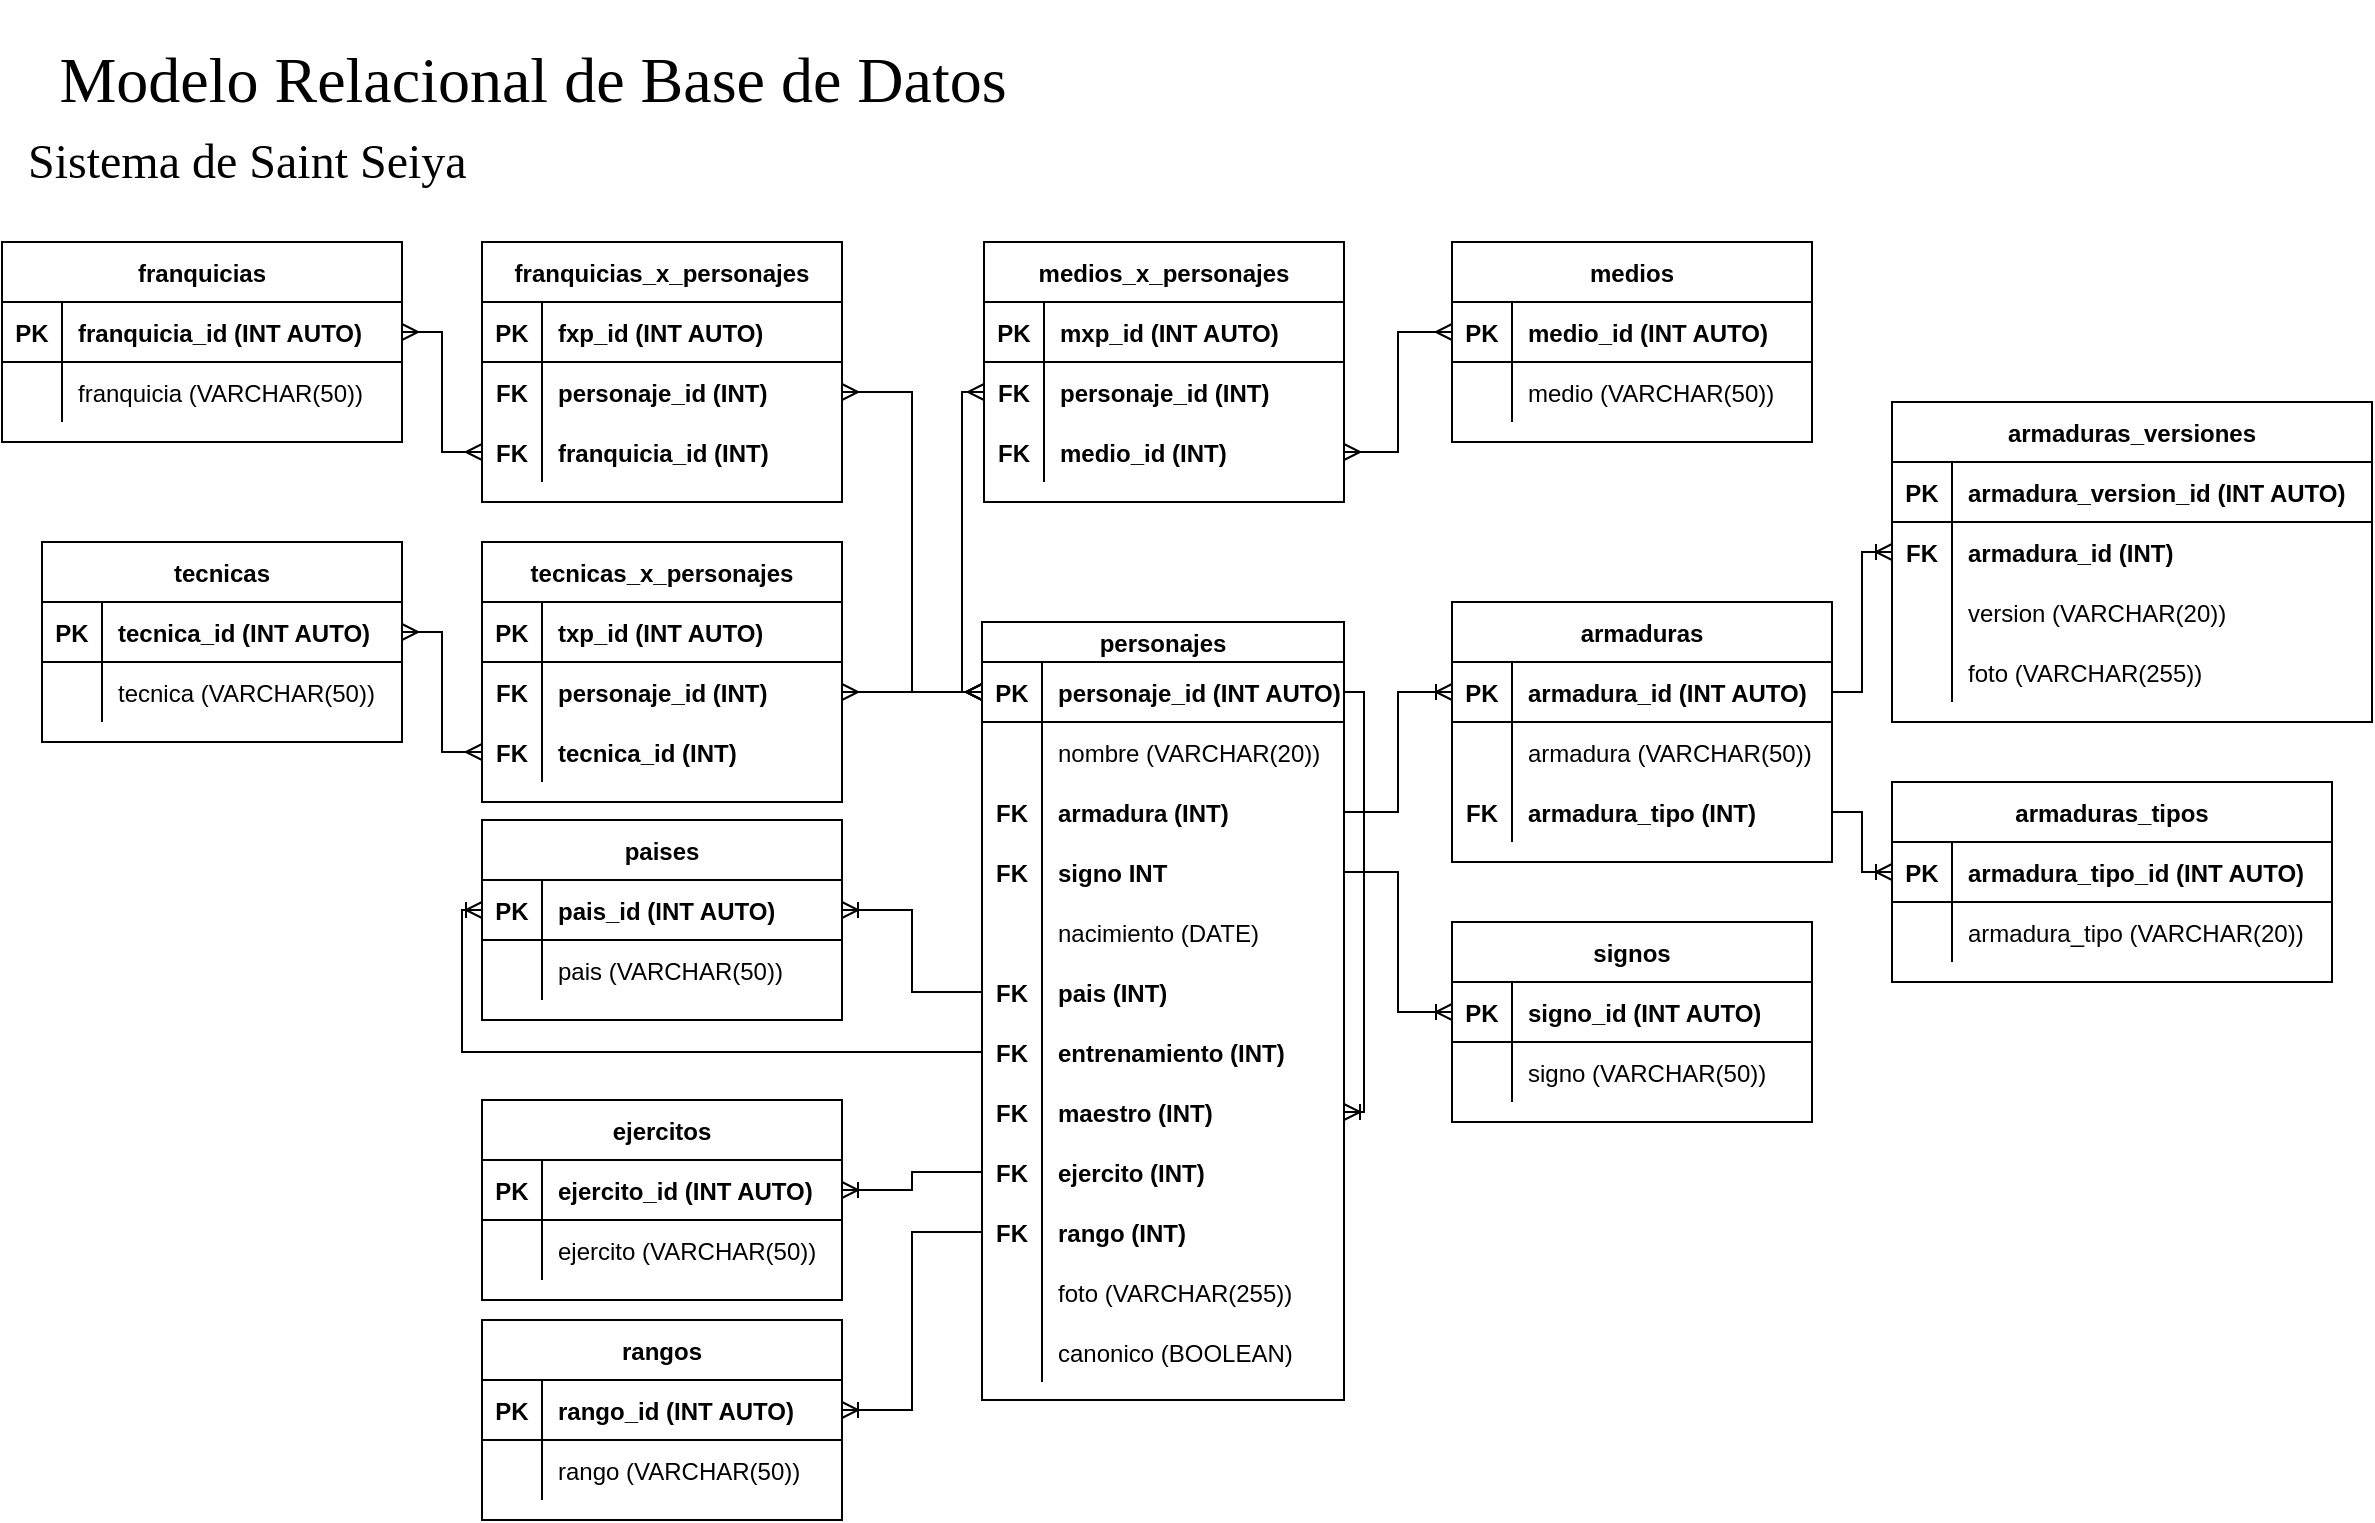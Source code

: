 <mxfile version="21.0.8" type="device"><diagram id="23U5l0FidHaVRcQ76uYF" name="Página-1"><mxGraphModel dx="1593" dy="793" grid="1" gridSize="10" guides="1" tooltips="1" connect="1" arrows="1" fold="1" page="1" pageScale="1" pageWidth="600" pageHeight="740" math="0" shadow="0"><root><mxCell id="0"/><mxCell id="1" style="" parent="0"/><mxCell id="hGqK_HeYlelOnJ885fWy-1" value="personajes" style="shape=table;startSize=20;container=1;collapsible=1;childLayout=tableLayout;fixedRows=1;rowLines=0;fontStyle=1;align=center;resizeLast=1;" parent="1" vertex="1"><mxGeometry x="529" y="311" width="181" height="389" as="geometry"><mxRectangle x="170" y="180" width="70" height="30" as="alternateBounds"/></mxGeometry></mxCell><mxCell id="hGqK_HeYlelOnJ885fWy-2" value="" style="shape=tableRow;horizontal=0;startSize=0;swimlaneHead=0;swimlaneBody=0;fillColor=none;collapsible=0;dropTarget=0;points=[[0,0.5],[1,0.5]];portConstraint=eastwest;top=0;left=0;right=0;bottom=1;" parent="hGqK_HeYlelOnJ885fWy-1" vertex="1"><mxGeometry y="20" width="181" height="30" as="geometry"/></mxCell><mxCell id="hGqK_HeYlelOnJ885fWy-3" value="PK" style="shape=partialRectangle;connectable=0;fillColor=none;top=0;left=0;bottom=0;right=0;fontStyle=1;overflow=hidden;" parent="hGqK_HeYlelOnJ885fWy-2" vertex="1"><mxGeometry width="30" height="30" as="geometry"><mxRectangle width="30" height="30" as="alternateBounds"/></mxGeometry></mxCell><mxCell id="hGqK_HeYlelOnJ885fWy-4" value="personaje_id (INT AUTO)" style="shape=partialRectangle;connectable=0;fillColor=none;top=0;left=0;bottom=0;right=0;align=left;spacingLeft=6;fontStyle=1;overflow=hidden;" parent="hGqK_HeYlelOnJ885fWy-2" vertex="1"><mxGeometry x="30" width="151" height="30" as="geometry"><mxRectangle width="151" height="30" as="alternateBounds"/></mxGeometry></mxCell><mxCell id="hGqK_HeYlelOnJ885fWy-5" value="" style="shape=tableRow;horizontal=0;startSize=0;swimlaneHead=0;swimlaneBody=0;fillColor=none;collapsible=0;dropTarget=0;points=[[0,0.5],[1,0.5]];portConstraint=eastwest;top=0;left=0;right=0;bottom=0;" parent="hGqK_HeYlelOnJ885fWy-1" vertex="1"><mxGeometry y="50" width="181" height="30" as="geometry"/></mxCell><mxCell id="hGqK_HeYlelOnJ885fWy-6" value="" style="shape=partialRectangle;connectable=0;fillColor=none;top=0;left=0;bottom=0;right=0;editable=1;overflow=hidden;" parent="hGqK_HeYlelOnJ885fWy-5" vertex="1"><mxGeometry width="30" height="30" as="geometry"><mxRectangle width="30" height="30" as="alternateBounds"/></mxGeometry></mxCell><mxCell id="hGqK_HeYlelOnJ885fWy-7" value="nombre (VARCHAR(20))" style="shape=partialRectangle;connectable=0;fillColor=none;top=0;left=0;bottom=0;right=0;align=left;spacingLeft=6;overflow=hidden;" parent="hGqK_HeYlelOnJ885fWy-5" vertex="1"><mxGeometry x="30" width="151" height="30" as="geometry"><mxRectangle width="151" height="30" as="alternateBounds"/></mxGeometry></mxCell><mxCell id="hGqK_HeYlelOnJ885fWy-8" value="" style="shape=tableRow;horizontal=0;startSize=0;swimlaneHead=0;swimlaneBody=0;fillColor=none;collapsible=0;dropTarget=0;points=[[0,0.5],[1,0.5]];portConstraint=eastwest;top=0;left=0;right=0;bottom=0;" parent="hGqK_HeYlelOnJ885fWy-1" vertex="1"><mxGeometry y="80" width="181" height="30" as="geometry"/></mxCell><mxCell id="hGqK_HeYlelOnJ885fWy-9" value="FK" style="shape=partialRectangle;connectable=0;fillColor=none;top=0;left=0;bottom=0;right=0;editable=1;overflow=hidden;fontStyle=1" parent="hGqK_HeYlelOnJ885fWy-8" vertex="1"><mxGeometry width="30" height="30" as="geometry"><mxRectangle width="30" height="30" as="alternateBounds"/></mxGeometry></mxCell><mxCell id="hGqK_HeYlelOnJ885fWy-10" value="armadura (INT)" style="shape=partialRectangle;connectable=0;fillColor=none;top=0;left=0;bottom=0;right=0;align=left;spacingLeft=6;overflow=hidden;fontStyle=1" parent="hGqK_HeYlelOnJ885fWy-8" vertex="1"><mxGeometry x="30" width="151" height="30" as="geometry"><mxRectangle width="151" height="30" as="alternateBounds"/></mxGeometry></mxCell><mxCell id="hGqK_HeYlelOnJ885fWy-11" value="" style="shape=tableRow;horizontal=0;startSize=0;swimlaneHead=0;swimlaneBody=0;fillColor=none;collapsible=0;dropTarget=0;points=[[0,0.5],[1,0.5]];portConstraint=eastwest;top=0;left=0;right=0;bottom=0;" parent="hGqK_HeYlelOnJ885fWy-1" vertex="1"><mxGeometry y="110" width="181" height="30" as="geometry"/></mxCell><mxCell id="hGqK_HeYlelOnJ885fWy-12" value="FK" style="shape=partialRectangle;connectable=0;fillColor=none;top=0;left=0;bottom=0;right=0;editable=1;overflow=hidden;fontStyle=1" parent="hGqK_HeYlelOnJ885fWy-11" vertex="1"><mxGeometry width="30" height="30" as="geometry"><mxRectangle width="30" height="30" as="alternateBounds"/></mxGeometry></mxCell><mxCell id="hGqK_HeYlelOnJ885fWy-13" value="signo INT" style="shape=partialRectangle;connectable=0;fillColor=none;top=0;left=0;bottom=0;right=0;align=left;spacingLeft=6;overflow=hidden;fontStyle=1" parent="hGqK_HeYlelOnJ885fWy-11" vertex="1"><mxGeometry x="30" width="151" height="30" as="geometry"><mxRectangle width="151" height="30" as="alternateBounds"/></mxGeometry></mxCell><mxCell id="hGqK_HeYlelOnJ885fWy-27" value="" style="shape=tableRow;horizontal=0;startSize=0;swimlaneHead=0;swimlaneBody=0;fillColor=none;collapsible=0;dropTarget=0;points=[[0,0.5],[1,0.5]];portConstraint=eastwest;top=0;left=0;right=0;bottom=0;" parent="hGqK_HeYlelOnJ885fWy-1" vertex="1"><mxGeometry y="140" width="181" height="30" as="geometry"/></mxCell><mxCell id="hGqK_HeYlelOnJ885fWy-28" value="" style="shape=partialRectangle;connectable=0;fillColor=none;top=0;left=0;bottom=0;right=0;editable=1;overflow=hidden;fontStyle=1" parent="hGqK_HeYlelOnJ885fWy-27" vertex="1"><mxGeometry width="30" height="30" as="geometry"><mxRectangle width="30" height="30" as="alternateBounds"/></mxGeometry></mxCell><mxCell id="hGqK_HeYlelOnJ885fWy-29" value="nacimiento (DATE)" style="shape=partialRectangle;connectable=0;fillColor=none;top=0;left=0;bottom=0;right=0;align=left;spacingLeft=6;overflow=hidden;" parent="hGqK_HeYlelOnJ885fWy-27" vertex="1"><mxGeometry x="30" width="151" height="30" as="geometry"><mxRectangle width="151" height="30" as="alternateBounds"/></mxGeometry></mxCell><mxCell id="UD_F_LG869ufT6OtBiJs-43" value="" style="shape=tableRow;horizontal=0;startSize=0;swimlaneHead=0;swimlaneBody=0;fillColor=none;collapsible=0;dropTarget=0;points=[[0,0.5],[1,0.5]];portConstraint=eastwest;top=0;left=0;right=0;bottom=1;strokeColor=none;" parent="hGqK_HeYlelOnJ885fWy-1" vertex="1"><mxGeometry y="170" width="181" height="30" as="geometry"/></mxCell><mxCell id="UD_F_LG869ufT6OtBiJs-44" value="FK" style="shape=partialRectangle;connectable=0;fillColor=none;top=0;left=0;bottom=0;right=0;fontStyle=1;overflow=hidden;" parent="UD_F_LG869ufT6OtBiJs-43" vertex="1"><mxGeometry width="30" height="30" as="geometry"><mxRectangle width="30" height="30" as="alternateBounds"/></mxGeometry></mxCell><mxCell id="UD_F_LG869ufT6OtBiJs-45" value="pais (INT)" style="shape=partialRectangle;connectable=0;fillColor=none;top=0;left=0;bottom=0;right=0;align=left;spacingLeft=6;fontStyle=1;overflow=hidden;" parent="UD_F_LG869ufT6OtBiJs-43" vertex="1"><mxGeometry x="30" width="151" height="30" as="geometry"><mxRectangle width="151" height="30" as="alternateBounds"/></mxGeometry></mxCell><mxCell id="ohrFSMOlg51SZH3_lPrZ-1" value="" style="shape=tableRow;horizontal=0;startSize=0;swimlaneHead=0;swimlaneBody=0;fillColor=none;collapsible=0;dropTarget=0;points=[[0,0.5],[1,0.5]];portConstraint=eastwest;top=0;left=0;right=0;bottom=1;strokeColor=none;" parent="hGqK_HeYlelOnJ885fWy-1" vertex="1"><mxGeometry y="200" width="181" height="30" as="geometry"/></mxCell><mxCell id="ohrFSMOlg51SZH3_lPrZ-2" value="FK" style="shape=partialRectangle;connectable=0;fillColor=none;top=0;left=0;bottom=0;right=0;fontStyle=1;overflow=hidden;" parent="ohrFSMOlg51SZH3_lPrZ-1" vertex="1"><mxGeometry width="30" height="30" as="geometry"><mxRectangle width="30" height="30" as="alternateBounds"/></mxGeometry></mxCell><mxCell id="ohrFSMOlg51SZH3_lPrZ-3" value="entrenamiento (INT)" style="shape=partialRectangle;connectable=0;fillColor=none;top=0;left=0;bottom=0;right=0;align=left;spacingLeft=6;fontStyle=1;overflow=hidden;" parent="ohrFSMOlg51SZH3_lPrZ-1" vertex="1"><mxGeometry x="30" width="151" height="30" as="geometry"><mxRectangle width="151" height="30" as="alternateBounds"/></mxGeometry></mxCell><mxCell id="ohrFSMOlg51SZH3_lPrZ-41" value="" style="shape=tableRow;horizontal=0;startSize=0;swimlaneHead=0;swimlaneBody=0;fillColor=none;collapsible=0;dropTarget=0;points=[[0,0.5],[1,0.5]];portConstraint=eastwest;top=0;left=0;right=0;bottom=1;strokeColor=none;" parent="hGqK_HeYlelOnJ885fWy-1" vertex="1"><mxGeometry y="230" width="181" height="30" as="geometry"/></mxCell><mxCell id="ohrFSMOlg51SZH3_lPrZ-42" value="FK" style="shape=partialRectangle;connectable=0;fillColor=none;top=0;left=0;bottom=0;right=0;fontStyle=1;overflow=hidden;" parent="ohrFSMOlg51SZH3_lPrZ-41" vertex="1"><mxGeometry width="30" height="30" as="geometry"><mxRectangle width="30" height="30" as="alternateBounds"/></mxGeometry></mxCell><mxCell id="ohrFSMOlg51SZH3_lPrZ-43" value="maestro (INT)" style="shape=partialRectangle;connectable=0;fillColor=none;top=0;left=0;bottom=0;right=0;align=left;spacingLeft=6;fontStyle=1;overflow=hidden;" parent="ohrFSMOlg51SZH3_lPrZ-41" vertex="1"><mxGeometry x="30" width="151" height="30" as="geometry"><mxRectangle width="151" height="30" as="alternateBounds"/></mxGeometry></mxCell><mxCell id="ohrFSMOlg51SZH3_lPrZ-44" value="" style="shape=tableRow;horizontal=0;startSize=0;swimlaneHead=0;swimlaneBody=0;fillColor=none;collapsible=0;dropTarget=0;points=[[0,0.5],[1,0.5]];portConstraint=eastwest;top=0;left=0;right=0;bottom=1;strokeColor=none;" parent="hGqK_HeYlelOnJ885fWy-1" vertex="1"><mxGeometry y="260" width="181" height="30" as="geometry"/></mxCell><mxCell id="ohrFSMOlg51SZH3_lPrZ-45" value="FK" style="shape=partialRectangle;connectable=0;fillColor=none;top=0;left=0;bottom=0;right=0;fontStyle=1;overflow=hidden;" parent="ohrFSMOlg51SZH3_lPrZ-44" vertex="1"><mxGeometry width="30" height="30" as="geometry"><mxRectangle width="30" height="30" as="alternateBounds"/></mxGeometry></mxCell><mxCell id="ohrFSMOlg51SZH3_lPrZ-46" value="ejercito (INT)" style="shape=partialRectangle;connectable=0;fillColor=none;top=0;left=0;bottom=0;right=0;align=left;spacingLeft=6;fontStyle=1;overflow=hidden;" parent="ohrFSMOlg51SZH3_lPrZ-44" vertex="1"><mxGeometry x="30" width="151" height="30" as="geometry"><mxRectangle width="151" height="30" as="alternateBounds"/></mxGeometry></mxCell><mxCell id="ohrFSMOlg51SZH3_lPrZ-47" value="" style="shape=tableRow;horizontal=0;startSize=0;swimlaneHead=0;swimlaneBody=0;fillColor=none;collapsible=0;dropTarget=0;points=[[0,0.5],[1,0.5]];portConstraint=eastwest;top=0;left=0;right=0;bottom=1;strokeColor=none;" parent="hGqK_HeYlelOnJ885fWy-1" vertex="1"><mxGeometry y="290" width="181" height="30" as="geometry"/></mxCell><mxCell id="ohrFSMOlg51SZH3_lPrZ-48" value="FK" style="shape=partialRectangle;connectable=0;fillColor=none;top=0;left=0;bottom=0;right=0;fontStyle=1;overflow=hidden;" parent="ohrFSMOlg51SZH3_lPrZ-47" vertex="1"><mxGeometry width="30" height="30" as="geometry"><mxRectangle width="30" height="30" as="alternateBounds"/></mxGeometry></mxCell><mxCell id="ohrFSMOlg51SZH3_lPrZ-49" value="rango (INT)" style="shape=partialRectangle;connectable=0;fillColor=none;top=0;left=0;bottom=0;right=0;align=left;spacingLeft=6;fontStyle=1;overflow=hidden;" parent="ohrFSMOlg51SZH3_lPrZ-47" vertex="1"><mxGeometry x="30" width="151" height="30" as="geometry"><mxRectangle width="151" height="30" as="alternateBounds"/></mxGeometry></mxCell><mxCell id="UD_F_LG869ufT6OtBiJs-1" value="" style="shape=tableRow;horizontal=0;startSize=0;swimlaneHead=0;swimlaneBody=0;fillColor=none;collapsible=0;dropTarget=0;points=[[0,0.5],[1,0.5]];portConstraint=eastwest;top=0;left=0;right=0;bottom=0;" parent="hGqK_HeYlelOnJ885fWy-1" vertex="1"><mxGeometry y="320" width="181" height="30" as="geometry"/></mxCell><mxCell id="UD_F_LG869ufT6OtBiJs-2" value="" style="shape=partialRectangle;connectable=0;fillColor=none;top=0;left=0;bottom=0;right=0;editable=1;overflow=hidden;" parent="UD_F_LG869ufT6OtBiJs-1" vertex="1"><mxGeometry width="30" height="30" as="geometry"><mxRectangle width="30" height="30" as="alternateBounds"/></mxGeometry></mxCell><mxCell id="UD_F_LG869ufT6OtBiJs-3" value="foto (VARCHAR(255))" style="shape=partialRectangle;connectable=0;fillColor=none;top=0;left=0;bottom=0;right=0;align=left;spacingLeft=6;overflow=hidden;" parent="UD_F_LG869ufT6OtBiJs-1" vertex="1"><mxGeometry x="30" width="151" height="30" as="geometry"><mxRectangle width="151" height="30" as="alternateBounds"/></mxGeometry></mxCell><mxCell id="hGqK_HeYlelOnJ885fWy-30" value="" style="shape=tableRow;horizontal=0;startSize=0;swimlaneHead=0;swimlaneBody=0;fillColor=none;collapsible=0;dropTarget=0;points=[[0,0.5],[1,0.5]];portConstraint=eastwest;top=0;left=0;right=0;bottom=0;" parent="hGqK_HeYlelOnJ885fWy-1" vertex="1"><mxGeometry y="350" width="181" height="30" as="geometry"/></mxCell><mxCell id="hGqK_HeYlelOnJ885fWy-31" value="" style="shape=partialRectangle;connectable=0;fillColor=none;top=0;left=0;bottom=0;right=0;editable=1;overflow=hidden;" parent="hGqK_HeYlelOnJ885fWy-30" vertex="1"><mxGeometry width="30" height="30" as="geometry"><mxRectangle width="30" height="30" as="alternateBounds"/></mxGeometry></mxCell><mxCell id="hGqK_HeYlelOnJ885fWy-32" value="canonico (BOOLEAN)" style="shape=partialRectangle;connectable=0;fillColor=none;top=0;left=0;bottom=0;right=0;align=left;spacingLeft=6;overflow=hidden;" parent="hGqK_HeYlelOnJ885fWy-30" vertex="1"><mxGeometry x="30" width="151" height="30" as="geometry"><mxRectangle width="151" height="30" as="alternateBounds"/></mxGeometry></mxCell><mxCell id="ohrFSMOlg51SZH3_lPrZ-128" value="" style="edgeStyle=orthogonalEdgeStyle;fontSize=12;html=1;endArrow=ERoneToMany;rounded=0;entryX=1;entryY=0.5;entryDx=0;entryDy=0;elbow=vertical;exitX=1;exitY=0.5;exitDx=0;exitDy=0;" parent="hGqK_HeYlelOnJ885fWy-1" source="hGqK_HeYlelOnJ885fWy-2" target="ohrFSMOlg51SZH3_lPrZ-41" edge="1"><mxGeometry width="100" height="100" relative="1" as="geometry"><mxPoint x="-10" y="429" as="sourcePoint"/><mxPoint x="90" y="329" as="targetPoint"/></mxGeometry></mxCell><mxCell id="hGqK_HeYlelOnJ885fWy-92" value="paises" style="shape=table;startSize=30;container=1;collapsible=1;childLayout=tableLayout;fixedRows=1;rowLines=0;fontStyle=1;align=center;resizeLast=1;" parent="1" vertex="1"><mxGeometry x="279" y="410" width="180" height="100" as="geometry"/></mxCell><mxCell id="hGqK_HeYlelOnJ885fWy-93" value="" style="shape=tableRow;horizontal=0;startSize=0;swimlaneHead=0;swimlaneBody=0;fillColor=none;collapsible=0;dropTarget=0;points=[[0,0.5],[1,0.5]];portConstraint=eastwest;top=0;left=0;right=0;bottom=1;" parent="hGqK_HeYlelOnJ885fWy-92" vertex="1"><mxGeometry y="30" width="180" height="30" as="geometry"/></mxCell><mxCell id="hGqK_HeYlelOnJ885fWy-94" value="PK" style="shape=partialRectangle;connectable=0;fillColor=none;top=0;left=0;bottom=0;right=0;fontStyle=1;overflow=hidden;" parent="hGqK_HeYlelOnJ885fWy-93" vertex="1"><mxGeometry width="30" height="30" as="geometry"><mxRectangle width="30" height="30" as="alternateBounds"/></mxGeometry></mxCell><mxCell id="hGqK_HeYlelOnJ885fWy-95" value="pais_id (INT AUTO)" style="shape=partialRectangle;connectable=0;fillColor=none;top=0;left=0;bottom=0;right=0;align=left;spacingLeft=6;fontStyle=1;overflow=hidden;" parent="hGqK_HeYlelOnJ885fWy-93" vertex="1"><mxGeometry x="30" width="150" height="30" as="geometry"><mxRectangle width="150" height="30" as="alternateBounds"/></mxGeometry></mxCell><mxCell id="hGqK_HeYlelOnJ885fWy-96" value="" style="shape=tableRow;horizontal=0;startSize=0;swimlaneHead=0;swimlaneBody=0;fillColor=none;collapsible=0;dropTarget=0;points=[[0,0.5],[1,0.5]];portConstraint=eastwest;top=0;left=0;right=0;bottom=0;" parent="hGqK_HeYlelOnJ885fWy-92" vertex="1"><mxGeometry y="60" width="180" height="30" as="geometry"/></mxCell><mxCell id="hGqK_HeYlelOnJ885fWy-97" value="" style="shape=partialRectangle;connectable=0;fillColor=none;top=0;left=0;bottom=0;right=0;editable=1;overflow=hidden;" parent="hGqK_HeYlelOnJ885fWy-96" vertex="1"><mxGeometry width="30" height="30" as="geometry"><mxRectangle width="30" height="30" as="alternateBounds"/></mxGeometry></mxCell><mxCell id="hGqK_HeYlelOnJ885fWy-98" value="pais (VARCHAR(50))" style="shape=partialRectangle;connectable=0;fillColor=none;top=0;left=0;bottom=0;right=0;align=left;spacingLeft=6;overflow=hidden;" parent="hGqK_HeYlelOnJ885fWy-96" vertex="1"><mxGeometry x="30" width="150" height="30" as="geometry"><mxRectangle width="150" height="30" as="alternateBounds"/></mxGeometry></mxCell><mxCell id="hGqK_HeYlelOnJ885fWy-116" value="&lt;h1 style=&quot;text-align: left;&quot;&gt;&lt;span style=&quot;font-weight: 400; text-align: center;&quot;&gt;&lt;font style=&quot;font-size: 32px;&quot; face=&quot;Tahoma&quot;&gt;Modelo Relacional de Base de Datos&lt;/font&gt;&lt;/span&gt;&lt;/h1&gt;" style="text;html=1;resizable=0;autosize=1;align=center;verticalAlign=middle;points=[];fillColor=none;strokeColor=none;rounded=0;" parent="1" vertex="1"><mxGeometry x="39" width="530" height="80" as="geometry"/></mxCell><mxCell id="hGqK_HeYlelOnJ885fWy-119" value="&lt;h1 style=&quot;&quot;&gt;&lt;span style=&quot;font-weight: 400;&quot;&gt;&lt;font style=&quot;font-size: 24px;&quot; face=&quot;Tahoma&quot;&gt;Sistema de Saint Seiya&lt;/font&gt;&lt;/span&gt;&lt;/h1&gt;" style="text;html=1;resizable=0;autosize=1;align=left;verticalAlign=middle;points=[];fillColor=none;strokeColor=none;rounded=0;" parent="1" vertex="1"><mxGeometry x="50" y="41" width="260" height="80" as="geometry"/></mxCell><mxCell id="UD_F_LG869ufT6OtBiJs-249" value="armaduras" style="shape=table;startSize=30;container=1;collapsible=1;childLayout=tableLayout;fixedRows=1;rowLines=0;fontStyle=1;align=center;resizeLast=1;" parent="1" vertex="1"><mxGeometry x="764" y="301" width="190" height="130" as="geometry"/></mxCell><mxCell id="UD_F_LG869ufT6OtBiJs-250" value="" style="shape=tableRow;horizontal=0;startSize=0;swimlaneHead=0;swimlaneBody=0;fillColor=none;collapsible=0;dropTarget=0;points=[[0,0.5],[1,0.5]];portConstraint=eastwest;top=0;left=0;right=0;bottom=1;" parent="UD_F_LG869ufT6OtBiJs-249" vertex="1"><mxGeometry y="30" width="190" height="30" as="geometry"/></mxCell><mxCell id="UD_F_LG869ufT6OtBiJs-251" value="PK" style="shape=partialRectangle;connectable=0;fillColor=none;top=0;left=0;bottom=0;right=0;fontStyle=1;overflow=hidden;" parent="UD_F_LG869ufT6OtBiJs-250" vertex="1"><mxGeometry width="30" height="30" as="geometry"><mxRectangle width="30" height="30" as="alternateBounds"/></mxGeometry></mxCell><mxCell id="UD_F_LG869ufT6OtBiJs-252" value="armadura_id (INT AUTO)" style="shape=partialRectangle;connectable=0;fillColor=none;top=0;left=0;bottom=0;right=0;align=left;spacingLeft=6;fontStyle=1;overflow=hidden;" parent="UD_F_LG869ufT6OtBiJs-250" vertex="1"><mxGeometry x="30" width="160" height="30" as="geometry"><mxRectangle width="160" height="30" as="alternateBounds"/></mxGeometry></mxCell><mxCell id="UD_F_LG869ufT6OtBiJs-253" value="" style="shape=tableRow;horizontal=0;startSize=0;swimlaneHead=0;swimlaneBody=0;fillColor=none;collapsible=0;dropTarget=0;points=[[0,0.5],[1,0.5]];portConstraint=eastwest;top=0;left=0;right=0;bottom=0;" parent="UD_F_LG869ufT6OtBiJs-249" vertex="1"><mxGeometry y="60" width="190" height="30" as="geometry"/></mxCell><mxCell id="UD_F_LG869ufT6OtBiJs-254" value="" style="shape=partialRectangle;connectable=0;fillColor=none;top=0;left=0;bottom=0;right=0;editable=1;overflow=hidden;" parent="UD_F_LG869ufT6OtBiJs-253" vertex="1"><mxGeometry width="30" height="30" as="geometry"><mxRectangle width="30" height="30" as="alternateBounds"/></mxGeometry></mxCell><mxCell id="UD_F_LG869ufT6OtBiJs-255" value="armadura (VARCHAR(50))" style="shape=partialRectangle;connectable=0;fillColor=none;top=0;left=0;bottom=0;right=0;align=left;spacingLeft=6;overflow=hidden;" parent="UD_F_LG869ufT6OtBiJs-253" vertex="1"><mxGeometry x="30" width="160" height="30" as="geometry"><mxRectangle width="160" height="30" as="alternateBounds"/></mxGeometry></mxCell><mxCell id="ohrFSMOlg51SZH3_lPrZ-75" value="" style="shape=tableRow;horizontal=0;startSize=0;swimlaneHead=0;swimlaneBody=0;fillColor=none;collapsible=0;dropTarget=0;points=[[0,0.5],[1,0.5]];portConstraint=eastwest;top=0;left=0;right=0;bottom=0;" parent="UD_F_LG869ufT6OtBiJs-249" vertex="1"><mxGeometry y="90" width="190" height="30" as="geometry"/></mxCell><mxCell id="ohrFSMOlg51SZH3_lPrZ-76" value="FK" style="shape=partialRectangle;connectable=0;fillColor=none;top=0;left=0;bottom=0;right=0;editable=1;overflow=hidden;fontStyle=1" parent="ohrFSMOlg51SZH3_lPrZ-75" vertex="1"><mxGeometry width="30" height="30" as="geometry"><mxRectangle width="30" height="30" as="alternateBounds"/></mxGeometry></mxCell><mxCell id="ohrFSMOlg51SZH3_lPrZ-77" value="armadura_tipo (INT)" style="shape=partialRectangle;connectable=0;fillColor=none;top=0;left=0;bottom=0;right=0;align=left;spacingLeft=6;overflow=hidden;fontStyle=1" parent="ohrFSMOlg51SZH3_lPrZ-75" vertex="1"><mxGeometry x="30" width="160" height="30" as="geometry"><mxRectangle width="160" height="30" as="alternateBounds"/></mxGeometry></mxCell><mxCell id="UD_F_LG869ufT6OtBiJs-256" value="tecnicas_x_personajes" style="shape=table;startSize=30;container=1;collapsible=1;childLayout=tableLayout;fixedRows=1;rowLines=0;fontStyle=1;align=center;resizeLast=1;" parent="1" vertex="1"><mxGeometry x="279" y="271" width="180" height="130" as="geometry"/></mxCell><mxCell id="UD_F_LG869ufT6OtBiJs-257" value="" style="shape=tableRow;horizontal=0;startSize=0;swimlaneHead=0;swimlaneBody=0;fillColor=none;collapsible=0;dropTarget=0;points=[[0,0.5],[1,0.5]];portConstraint=eastwest;top=0;left=0;right=0;bottom=1;" parent="UD_F_LG869ufT6OtBiJs-256" vertex="1"><mxGeometry y="30" width="180" height="30" as="geometry"/></mxCell><mxCell id="UD_F_LG869ufT6OtBiJs-258" value="PK" style="shape=partialRectangle;connectable=0;fillColor=none;top=0;left=0;bottom=0;right=0;fontStyle=1;overflow=hidden;" parent="UD_F_LG869ufT6OtBiJs-257" vertex="1"><mxGeometry width="30" height="30" as="geometry"><mxRectangle width="30" height="30" as="alternateBounds"/></mxGeometry></mxCell><mxCell id="UD_F_LG869ufT6OtBiJs-259" value="txp_id (INT AUTO)" style="shape=partialRectangle;connectable=0;fillColor=none;top=0;left=0;bottom=0;right=0;align=left;spacingLeft=6;fontStyle=1;overflow=hidden;" parent="UD_F_LG869ufT6OtBiJs-257" vertex="1"><mxGeometry x="30" width="150" height="30" as="geometry"><mxRectangle width="150" height="30" as="alternateBounds"/></mxGeometry></mxCell><mxCell id="UD_F_LG869ufT6OtBiJs-260" value="" style="shape=tableRow;horizontal=0;startSize=0;swimlaneHead=0;swimlaneBody=0;fillColor=none;collapsible=0;dropTarget=0;points=[[0,0.5],[1,0.5]];portConstraint=eastwest;top=0;left=0;right=0;bottom=0;" parent="UD_F_LG869ufT6OtBiJs-256" vertex="1"><mxGeometry y="60" width="180" height="30" as="geometry"/></mxCell><mxCell id="UD_F_LG869ufT6OtBiJs-261" value="FK" style="shape=partialRectangle;connectable=0;fillColor=none;top=0;left=0;bottom=0;right=0;editable=1;overflow=hidden;fontStyle=1" parent="UD_F_LG869ufT6OtBiJs-260" vertex="1"><mxGeometry width="30" height="30" as="geometry"><mxRectangle width="30" height="30" as="alternateBounds"/></mxGeometry></mxCell><mxCell id="UD_F_LG869ufT6OtBiJs-262" value="personaje_id (INT)" style="shape=partialRectangle;connectable=0;fillColor=none;top=0;left=0;bottom=0;right=0;align=left;spacingLeft=6;overflow=hidden;fontStyle=1" parent="UD_F_LG869ufT6OtBiJs-260" vertex="1"><mxGeometry x="30" width="150" height="30" as="geometry"><mxRectangle width="150" height="30" as="alternateBounds"/></mxGeometry></mxCell><mxCell id="UD_F_LG869ufT6OtBiJs-263" value="" style="shape=tableRow;horizontal=0;startSize=0;swimlaneHead=0;swimlaneBody=0;fillColor=none;collapsible=0;dropTarget=0;points=[[0,0.5],[1,0.5]];portConstraint=eastwest;top=0;left=0;right=0;bottom=0;" parent="UD_F_LG869ufT6OtBiJs-256" vertex="1"><mxGeometry y="90" width="180" height="30" as="geometry"/></mxCell><mxCell id="UD_F_LG869ufT6OtBiJs-264" value="FK" style="shape=partialRectangle;connectable=0;fillColor=none;top=0;left=0;bottom=0;right=0;editable=1;overflow=hidden;fontStyle=1" parent="UD_F_LG869ufT6OtBiJs-263" vertex="1"><mxGeometry width="30" height="30" as="geometry"><mxRectangle width="30" height="30" as="alternateBounds"/></mxGeometry></mxCell><mxCell id="UD_F_LG869ufT6OtBiJs-265" value="tecnica_id (INT)" style="shape=partialRectangle;connectable=0;fillColor=none;top=0;left=0;bottom=0;right=0;align=left;spacingLeft=6;overflow=hidden;fontStyle=1" parent="UD_F_LG869ufT6OtBiJs-263" vertex="1"><mxGeometry x="30" width="150" height="30" as="geometry"><mxRectangle width="150" height="30" as="alternateBounds"/></mxGeometry></mxCell><mxCell id="ohrFSMOlg51SZH3_lPrZ-81" value="armaduras_tipos" style="shape=table;startSize=30;container=1;collapsible=1;childLayout=tableLayout;fixedRows=1;rowLines=0;fontStyle=1;align=center;resizeLast=1;" parent="1" vertex="1"><mxGeometry x="984" y="391" width="220" height="100" as="geometry"/></mxCell><mxCell id="ohrFSMOlg51SZH3_lPrZ-82" value="" style="shape=tableRow;horizontal=0;startSize=0;swimlaneHead=0;swimlaneBody=0;fillColor=none;collapsible=0;dropTarget=0;points=[[0,0.5],[1,0.5]];portConstraint=eastwest;top=0;left=0;right=0;bottom=1;" parent="ohrFSMOlg51SZH3_lPrZ-81" vertex="1"><mxGeometry y="30" width="220" height="30" as="geometry"/></mxCell><mxCell id="ohrFSMOlg51SZH3_lPrZ-83" value="PK" style="shape=partialRectangle;connectable=0;fillColor=none;top=0;left=0;bottom=0;right=0;fontStyle=1;overflow=hidden;" parent="ohrFSMOlg51SZH3_lPrZ-82" vertex="1"><mxGeometry width="30" height="30" as="geometry"><mxRectangle width="30" height="30" as="alternateBounds"/></mxGeometry></mxCell><mxCell id="ohrFSMOlg51SZH3_lPrZ-84" value="armadura_tipo_id (INT AUTO)" style="shape=partialRectangle;connectable=0;fillColor=none;top=0;left=0;bottom=0;right=0;align=left;spacingLeft=6;fontStyle=1;overflow=hidden;" parent="ohrFSMOlg51SZH3_lPrZ-82" vertex="1"><mxGeometry x="30" width="190" height="30" as="geometry"><mxRectangle width="190" height="30" as="alternateBounds"/></mxGeometry></mxCell><mxCell id="ohrFSMOlg51SZH3_lPrZ-85" value="" style="shape=tableRow;horizontal=0;startSize=0;swimlaneHead=0;swimlaneBody=0;fillColor=none;collapsible=0;dropTarget=0;points=[[0,0.5],[1,0.5]];portConstraint=eastwest;top=0;left=0;right=0;bottom=0;" parent="ohrFSMOlg51SZH3_lPrZ-81" vertex="1"><mxGeometry y="60" width="220" height="30" as="geometry"/></mxCell><mxCell id="ohrFSMOlg51SZH3_lPrZ-86" value="" style="shape=partialRectangle;connectable=0;fillColor=none;top=0;left=0;bottom=0;right=0;editable=1;overflow=hidden;" parent="ohrFSMOlg51SZH3_lPrZ-85" vertex="1"><mxGeometry width="30" height="30" as="geometry"><mxRectangle width="30" height="30" as="alternateBounds"/></mxGeometry></mxCell><mxCell id="ohrFSMOlg51SZH3_lPrZ-87" value="armadura_tipo (VARCHAR(20))" style="shape=partialRectangle;connectable=0;fillColor=none;top=0;left=0;bottom=0;right=0;align=left;spacingLeft=6;overflow=hidden;" parent="ohrFSMOlg51SZH3_lPrZ-85" vertex="1"><mxGeometry x="30" width="190" height="30" as="geometry"><mxRectangle width="190" height="30" as="alternateBounds"/></mxGeometry></mxCell><mxCell id="ohrFSMOlg51SZH3_lPrZ-88" value="armaduras_versiones" style="shape=table;startSize=30;container=1;collapsible=1;childLayout=tableLayout;fixedRows=1;rowLines=0;fontStyle=1;align=center;resizeLast=1;" parent="1" vertex="1"><mxGeometry x="984" y="201" width="240" height="160" as="geometry"/></mxCell><mxCell id="ohrFSMOlg51SZH3_lPrZ-89" value="" style="shape=tableRow;horizontal=0;startSize=0;swimlaneHead=0;swimlaneBody=0;fillColor=none;collapsible=0;dropTarget=0;points=[[0,0.5],[1,0.5]];portConstraint=eastwest;top=0;left=0;right=0;bottom=1;" parent="ohrFSMOlg51SZH3_lPrZ-88" vertex="1"><mxGeometry y="30" width="240" height="30" as="geometry"/></mxCell><mxCell id="ohrFSMOlg51SZH3_lPrZ-90" value="PK" style="shape=partialRectangle;connectable=0;fillColor=none;top=0;left=0;bottom=0;right=0;fontStyle=1;overflow=hidden;" parent="ohrFSMOlg51SZH3_lPrZ-89" vertex="1"><mxGeometry width="30" height="30" as="geometry"><mxRectangle width="30" height="30" as="alternateBounds"/></mxGeometry></mxCell><mxCell id="ohrFSMOlg51SZH3_lPrZ-91" value="armadura_version_id (INT AUTO)" style="shape=partialRectangle;connectable=0;fillColor=none;top=0;left=0;bottom=0;right=0;align=left;spacingLeft=6;fontStyle=1;overflow=hidden;" parent="ohrFSMOlg51SZH3_lPrZ-89" vertex="1"><mxGeometry x="30" width="210" height="30" as="geometry"><mxRectangle width="210" height="30" as="alternateBounds"/></mxGeometry></mxCell><mxCell id="ohrFSMOlg51SZH3_lPrZ-92" value="" style="shape=tableRow;horizontal=0;startSize=0;swimlaneHead=0;swimlaneBody=0;fillColor=none;collapsible=0;dropTarget=0;points=[[0,0.5],[1,0.5]];portConstraint=eastwest;top=0;left=0;right=0;bottom=0;" parent="ohrFSMOlg51SZH3_lPrZ-88" vertex="1"><mxGeometry y="60" width="240" height="30" as="geometry"/></mxCell><mxCell id="ohrFSMOlg51SZH3_lPrZ-93" value="FK" style="shape=partialRectangle;connectable=0;fillColor=none;top=0;left=0;bottom=0;right=0;editable=1;overflow=hidden;fontStyle=1" parent="ohrFSMOlg51SZH3_lPrZ-92" vertex="1"><mxGeometry width="30" height="30" as="geometry"><mxRectangle width="30" height="30" as="alternateBounds"/></mxGeometry></mxCell><mxCell id="ohrFSMOlg51SZH3_lPrZ-94" value="armadura_id (INT)" style="shape=partialRectangle;connectable=0;fillColor=none;top=0;left=0;bottom=0;right=0;align=left;spacingLeft=6;overflow=hidden;fontStyle=1" parent="ohrFSMOlg51SZH3_lPrZ-92" vertex="1"><mxGeometry x="30" width="210" height="30" as="geometry"><mxRectangle width="210" height="30" as="alternateBounds"/></mxGeometry></mxCell><mxCell id="ohrFSMOlg51SZH3_lPrZ-95" value="" style="shape=tableRow;horizontal=0;startSize=0;swimlaneHead=0;swimlaneBody=0;fillColor=none;collapsible=0;dropTarget=0;points=[[0,0.5],[1,0.5]];portConstraint=eastwest;top=0;left=0;right=0;bottom=0;" parent="ohrFSMOlg51SZH3_lPrZ-88" vertex="1"><mxGeometry y="90" width="240" height="30" as="geometry"/></mxCell><mxCell id="ohrFSMOlg51SZH3_lPrZ-96" value="" style="shape=partialRectangle;connectable=0;fillColor=none;top=0;left=0;bottom=0;right=0;editable=1;overflow=hidden;fontStyle=1" parent="ohrFSMOlg51SZH3_lPrZ-95" vertex="1"><mxGeometry width="30" height="30" as="geometry"><mxRectangle width="30" height="30" as="alternateBounds"/></mxGeometry></mxCell><mxCell id="ohrFSMOlg51SZH3_lPrZ-97" value="version (VARCHAR(20))" style="shape=partialRectangle;connectable=0;fillColor=none;top=0;left=0;bottom=0;right=0;align=left;spacingLeft=6;overflow=hidden;fontStyle=0" parent="ohrFSMOlg51SZH3_lPrZ-95" vertex="1"><mxGeometry x="30" width="210" height="30" as="geometry"><mxRectangle width="210" height="30" as="alternateBounds"/></mxGeometry></mxCell><mxCell id="ohrFSMOlg51SZH3_lPrZ-98" value="" style="shape=tableRow;horizontal=0;startSize=0;swimlaneHead=0;swimlaneBody=0;fillColor=none;collapsible=0;dropTarget=0;points=[[0,0.5],[1,0.5]];portConstraint=eastwest;top=0;left=0;right=0;bottom=0;" parent="ohrFSMOlg51SZH3_lPrZ-88" vertex="1"><mxGeometry y="120" width="240" height="30" as="geometry"/></mxCell><mxCell id="ohrFSMOlg51SZH3_lPrZ-99" value="" style="shape=partialRectangle;connectable=0;fillColor=none;top=0;left=0;bottom=0;right=0;editable=1;overflow=hidden;fontStyle=1" parent="ohrFSMOlg51SZH3_lPrZ-98" vertex="1"><mxGeometry width="30" height="30" as="geometry"><mxRectangle width="30" height="30" as="alternateBounds"/></mxGeometry></mxCell><mxCell id="ohrFSMOlg51SZH3_lPrZ-100" value="foto (VARCHAR(255))" style="shape=partialRectangle;connectable=0;fillColor=none;top=0;left=0;bottom=0;right=0;align=left;spacingLeft=6;overflow=hidden;fontStyle=0" parent="ohrFSMOlg51SZH3_lPrZ-98" vertex="1"><mxGeometry x="30" width="210" height="30" as="geometry"><mxRectangle width="210" height="30" as="alternateBounds"/></mxGeometry></mxCell><mxCell id="ohrFSMOlg51SZH3_lPrZ-101" value="" style="edgeStyle=orthogonalEdgeStyle;fontSize=12;html=1;endArrow=ERoneToMany;rounded=0;exitX=1;exitY=0.5;exitDx=0;exitDy=0;entryX=0;entryY=0.5;entryDx=0;entryDy=0;" parent="1" source="hGqK_HeYlelOnJ885fWy-8" target="UD_F_LG869ufT6OtBiJs-250" edge="1"><mxGeometry width="100" height="100" relative="1" as="geometry"><mxPoint x="839" y="730" as="sourcePoint"/><mxPoint x="939" y="630" as="targetPoint"/></mxGeometry></mxCell><mxCell id="ohrFSMOlg51SZH3_lPrZ-102" value="" style="edgeStyle=orthogonalEdgeStyle;fontSize=12;html=1;endArrow=ERoneToMany;rounded=0;exitX=1;exitY=0.5;exitDx=0;exitDy=0;entryX=0;entryY=0.5;entryDx=0;entryDy=0;" parent="1" source="ohrFSMOlg51SZH3_lPrZ-75" target="ohrFSMOlg51SZH3_lPrZ-82" edge="1"><mxGeometry width="100" height="100" relative="1" as="geometry"><mxPoint x="849" y="740" as="sourcePoint"/><mxPoint x="949" y="640" as="targetPoint"/></mxGeometry></mxCell><mxCell id="ohrFSMOlg51SZH3_lPrZ-103" value="" style="edgeStyle=orthogonalEdgeStyle;fontSize=12;html=1;endArrow=ERoneToMany;rounded=0;exitX=1;exitY=0.5;exitDx=0;exitDy=0;entryX=0;entryY=0.5;entryDx=0;entryDy=0;" parent="1" source="UD_F_LG869ufT6OtBiJs-250" target="ohrFSMOlg51SZH3_lPrZ-92" edge="1"><mxGeometry width="100" height="100" relative="1" as="geometry"><mxPoint x="859" y="750" as="sourcePoint"/><mxPoint x="959" y="650" as="targetPoint"/></mxGeometry></mxCell><mxCell id="ohrFSMOlg51SZH3_lPrZ-104" value="" style="edgeStyle=orthogonalEdgeStyle;fontSize=12;html=1;endArrow=ERoneToMany;rounded=0;exitX=1;exitY=0.5;exitDx=0;exitDy=0;entryX=0;entryY=0.5;entryDx=0;entryDy=0;" parent="1" source="hGqK_HeYlelOnJ885fWy-11" target="ohrFSMOlg51SZH3_lPrZ-114" edge="1"><mxGeometry width="100" height="100" relative="1" as="geometry"><mxPoint x="739" y="880" as="sourcePoint"/><mxPoint x="839" y="780" as="targetPoint"/></mxGeometry></mxCell><mxCell id="ohrFSMOlg51SZH3_lPrZ-105" value="" style="fontSize=12;html=1;endArrow=ERoneToMany;rounded=0;exitX=0;exitY=0.5;exitDx=0;exitDy=0;entryX=0;entryY=0.5;entryDx=0;entryDy=0;edgeStyle=orthogonalEdgeStyle;elbow=vertical;" parent="1" source="ohrFSMOlg51SZH3_lPrZ-1" target="hGqK_HeYlelOnJ885fWy-93" edge="1"><mxGeometry width="100" height="100" relative="1" as="geometry"><mxPoint x="884" y="860" as="sourcePoint"/><mxPoint x="984" y="760" as="targetPoint"/></mxGeometry></mxCell><mxCell id="ohrFSMOlg51SZH3_lPrZ-113" value="signos" style="shape=table;startSize=30;container=1;collapsible=1;childLayout=tableLayout;fixedRows=1;rowLines=0;fontStyle=1;align=center;resizeLast=1;" parent="1" vertex="1"><mxGeometry x="764" y="461" width="180" height="100" as="geometry"/></mxCell><mxCell id="ohrFSMOlg51SZH3_lPrZ-114" value="" style="shape=tableRow;horizontal=0;startSize=0;swimlaneHead=0;swimlaneBody=0;fillColor=none;collapsible=0;dropTarget=0;points=[[0,0.5],[1,0.5]];portConstraint=eastwest;top=0;left=0;right=0;bottom=1;" parent="ohrFSMOlg51SZH3_lPrZ-113" vertex="1"><mxGeometry y="30" width="180" height="30" as="geometry"/></mxCell><mxCell id="ohrFSMOlg51SZH3_lPrZ-115" value="PK" style="shape=partialRectangle;connectable=0;fillColor=none;top=0;left=0;bottom=0;right=0;fontStyle=1;overflow=hidden;" parent="ohrFSMOlg51SZH3_lPrZ-114" vertex="1"><mxGeometry width="30" height="30" as="geometry"><mxRectangle width="30" height="30" as="alternateBounds"/></mxGeometry></mxCell><mxCell id="ohrFSMOlg51SZH3_lPrZ-116" value="signo_id (INT AUTO)" style="shape=partialRectangle;connectable=0;fillColor=none;top=0;left=0;bottom=0;right=0;align=left;spacingLeft=6;fontStyle=1;overflow=hidden;" parent="ohrFSMOlg51SZH3_lPrZ-114" vertex="1"><mxGeometry x="30" width="150" height="30" as="geometry"><mxRectangle width="150" height="30" as="alternateBounds"/></mxGeometry></mxCell><mxCell id="ohrFSMOlg51SZH3_lPrZ-117" value="" style="shape=tableRow;horizontal=0;startSize=0;swimlaneHead=0;swimlaneBody=0;fillColor=none;collapsible=0;dropTarget=0;points=[[0,0.5],[1,0.5]];portConstraint=eastwest;top=0;left=0;right=0;bottom=0;" parent="ohrFSMOlg51SZH3_lPrZ-113" vertex="1"><mxGeometry y="60" width="180" height="30" as="geometry"/></mxCell><mxCell id="ohrFSMOlg51SZH3_lPrZ-118" value="" style="shape=partialRectangle;connectable=0;fillColor=none;top=0;left=0;bottom=0;right=0;editable=1;overflow=hidden;" parent="ohrFSMOlg51SZH3_lPrZ-117" vertex="1"><mxGeometry width="30" height="30" as="geometry"><mxRectangle width="30" height="30" as="alternateBounds"/></mxGeometry></mxCell><mxCell id="ohrFSMOlg51SZH3_lPrZ-119" value="signo (VARCHAR(50))" style="shape=partialRectangle;connectable=0;fillColor=none;top=0;left=0;bottom=0;right=0;align=left;spacingLeft=6;overflow=hidden;" parent="ohrFSMOlg51SZH3_lPrZ-117" vertex="1"><mxGeometry x="30" width="150" height="30" as="geometry"><mxRectangle width="150" height="30" as="alternateBounds"/></mxGeometry></mxCell><mxCell id="ohrFSMOlg51SZH3_lPrZ-120" value="medios" style="shape=table;startSize=30;container=1;collapsible=1;childLayout=tableLayout;fixedRows=1;rowLines=0;fontStyle=1;align=center;resizeLast=1;" parent="1" vertex="1"><mxGeometry x="764" y="121" width="180" height="100" as="geometry"/></mxCell><mxCell id="ohrFSMOlg51SZH3_lPrZ-121" value="" style="shape=tableRow;horizontal=0;startSize=0;swimlaneHead=0;swimlaneBody=0;fillColor=none;collapsible=0;dropTarget=0;points=[[0,0.5],[1,0.5]];portConstraint=eastwest;top=0;left=0;right=0;bottom=1;" parent="ohrFSMOlg51SZH3_lPrZ-120" vertex="1"><mxGeometry y="30" width="180" height="30" as="geometry"/></mxCell><mxCell id="ohrFSMOlg51SZH3_lPrZ-122" value="PK" style="shape=partialRectangle;connectable=0;fillColor=none;top=0;left=0;bottom=0;right=0;fontStyle=1;overflow=hidden;" parent="ohrFSMOlg51SZH3_lPrZ-121" vertex="1"><mxGeometry width="30" height="30" as="geometry"><mxRectangle width="30" height="30" as="alternateBounds"/></mxGeometry></mxCell><mxCell id="ohrFSMOlg51SZH3_lPrZ-123" value="medio_id (INT AUTO)" style="shape=partialRectangle;connectable=0;fillColor=none;top=0;left=0;bottom=0;right=0;align=left;spacingLeft=6;fontStyle=1;overflow=hidden;" parent="ohrFSMOlg51SZH3_lPrZ-121" vertex="1"><mxGeometry x="30" width="150" height="30" as="geometry"><mxRectangle width="150" height="30" as="alternateBounds"/></mxGeometry></mxCell><mxCell id="ohrFSMOlg51SZH3_lPrZ-124" value="" style="shape=tableRow;horizontal=0;startSize=0;swimlaneHead=0;swimlaneBody=0;fillColor=none;collapsible=0;dropTarget=0;points=[[0,0.5],[1,0.5]];portConstraint=eastwest;top=0;left=0;right=0;bottom=0;" parent="ohrFSMOlg51SZH3_lPrZ-120" vertex="1"><mxGeometry y="60" width="180" height="30" as="geometry"/></mxCell><mxCell id="ohrFSMOlg51SZH3_lPrZ-125" value="" style="shape=partialRectangle;connectable=0;fillColor=none;top=0;left=0;bottom=0;right=0;editable=1;overflow=hidden;" parent="ohrFSMOlg51SZH3_lPrZ-124" vertex="1"><mxGeometry width="30" height="30" as="geometry"><mxRectangle width="30" height="30" as="alternateBounds"/></mxGeometry></mxCell><mxCell id="ohrFSMOlg51SZH3_lPrZ-126" value="medio (VARCHAR(50))" style="shape=partialRectangle;connectable=0;fillColor=none;top=0;left=0;bottom=0;right=0;align=left;spacingLeft=6;overflow=hidden;" parent="ohrFSMOlg51SZH3_lPrZ-124" vertex="1"><mxGeometry x="30" width="150" height="30" as="geometry"><mxRectangle width="150" height="30" as="alternateBounds"/></mxGeometry></mxCell><mxCell id="ohrFSMOlg51SZH3_lPrZ-127" value="" style="edgeStyle=orthogonalEdgeStyle;fontSize=12;html=1;endArrow=ERoneToMany;rounded=0;exitX=0;exitY=0.5;exitDx=0;exitDy=0;entryX=1;entryY=0.5;entryDx=0;entryDy=0;" parent="1" source="UD_F_LG869ufT6OtBiJs-43" target="hGqK_HeYlelOnJ885fWy-93" edge="1"><mxGeometry width="100" height="100" relative="1" as="geometry"><mxPoint x="299" y="600" as="sourcePoint"/><mxPoint x="399" y="500" as="targetPoint"/></mxGeometry></mxCell><mxCell id="ohrFSMOlg51SZH3_lPrZ-129" value="ejercitos" style="shape=table;startSize=30;container=1;collapsible=1;childLayout=tableLayout;fixedRows=1;rowLines=0;fontStyle=1;align=center;resizeLast=1;" parent="1" vertex="1"><mxGeometry x="279" y="550" width="180" height="100" as="geometry"/></mxCell><mxCell id="ohrFSMOlg51SZH3_lPrZ-130" value="" style="shape=tableRow;horizontal=0;startSize=0;swimlaneHead=0;swimlaneBody=0;fillColor=none;collapsible=0;dropTarget=0;points=[[0,0.5],[1,0.5]];portConstraint=eastwest;top=0;left=0;right=0;bottom=1;" parent="ohrFSMOlg51SZH3_lPrZ-129" vertex="1"><mxGeometry y="30" width="180" height="30" as="geometry"/></mxCell><mxCell id="ohrFSMOlg51SZH3_lPrZ-131" value="PK" style="shape=partialRectangle;connectable=0;fillColor=none;top=0;left=0;bottom=0;right=0;fontStyle=1;overflow=hidden;" parent="ohrFSMOlg51SZH3_lPrZ-130" vertex="1"><mxGeometry width="30" height="30" as="geometry"><mxRectangle width="30" height="30" as="alternateBounds"/></mxGeometry></mxCell><mxCell id="ohrFSMOlg51SZH3_lPrZ-132" value="ejercito_id (INT AUTO)" style="shape=partialRectangle;connectable=0;fillColor=none;top=0;left=0;bottom=0;right=0;align=left;spacingLeft=6;fontStyle=1;overflow=hidden;" parent="ohrFSMOlg51SZH3_lPrZ-130" vertex="1"><mxGeometry x="30" width="150" height="30" as="geometry"><mxRectangle width="150" height="30" as="alternateBounds"/></mxGeometry></mxCell><mxCell id="ohrFSMOlg51SZH3_lPrZ-133" value="" style="shape=tableRow;horizontal=0;startSize=0;swimlaneHead=0;swimlaneBody=0;fillColor=none;collapsible=0;dropTarget=0;points=[[0,0.5],[1,0.5]];portConstraint=eastwest;top=0;left=0;right=0;bottom=0;" parent="ohrFSMOlg51SZH3_lPrZ-129" vertex="1"><mxGeometry y="60" width="180" height="30" as="geometry"/></mxCell><mxCell id="ohrFSMOlg51SZH3_lPrZ-134" value="" style="shape=partialRectangle;connectable=0;fillColor=none;top=0;left=0;bottom=0;right=0;editable=1;overflow=hidden;" parent="ohrFSMOlg51SZH3_lPrZ-133" vertex="1"><mxGeometry width="30" height="30" as="geometry"><mxRectangle width="30" height="30" as="alternateBounds"/></mxGeometry></mxCell><mxCell id="ohrFSMOlg51SZH3_lPrZ-135" value="ejercito (VARCHAR(50))" style="shape=partialRectangle;connectable=0;fillColor=none;top=0;left=0;bottom=0;right=0;align=left;spacingLeft=6;overflow=hidden;" parent="ohrFSMOlg51SZH3_lPrZ-133" vertex="1"><mxGeometry x="30" width="150" height="30" as="geometry"><mxRectangle width="150" height="30" as="alternateBounds"/></mxGeometry></mxCell><mxCell id="ohrFSMOlg51SZH3_lPrZ-136" value="rangos" style="shape=table;startSize=30;container=1;collapsible=1;childLayout=tableLayout;fixedRows=1;rowLines=0;fontStyle=1;align=center;resizeLast=1;" parent="1" vertex="1"><mxGeometry x="279" y="660" width="180" height="100" as="geometry"/></mxCell><mxCell id="ohrFSMOlg51SZH3_lPrZ-137" value="" style="shape=tableRow;horizontal=0;startSize=0;swimlaneHead=0;swimlaneBody=0;fillColor=none;collapsible=0;dropTarget=0;points=[[0,0.5],[1,0.5]];portConstraint=eastwest;top=0;left=0;right=0;bottom=1;" parent="ohrFSMOlg51SZH3_lPrZ-136" vertex="1"><mxGeometry y="30" width="180" height="30" as="geometry"/></mxCell><mxCell id="ohrFSMOlg51SZH3_lPrZ-138" value="PK" style="shape=partialRectangle;connectable=0;fillColor=none;top=0;left=0;bottom=0;right=0;fontStyle=1;overflow=hidden;" parent="ohrFSMOlg51SZH3_lPrZ-137" vertex="1"><mxGeometry width="30" height="30" as="geometry"><mxRectangle width="30" height="30" as="alternateBounds"/></mxGeometry></mxCell><mxCell id="ohrFSMOlg51SZH3_lPrZ-139" value="rango_id (INT AUTO)" style="shape=partialRectangle;connectable=0;fillColor=none;top=0;left=0;bottom=0;right=0;align=left;spacingLeft=6;fontStyle=1;overflow=hidden;" parent="ohrFSMOlg51SZH3_lPrZ-137" vertex="1"><mxGeometry x="30" width="150" height="30" as="geometry"><mxRectangle width="150" height="30" as="alternateBounds"/></mxGeometry></mxCell><mxCell id="ohrFSMOlg51SZH3_lPrZ-140" value="" style="shape=tableRow;horizontal=0;startSize=0;swimlaneHead=0;swimlaneBody=0;fillColor=none;collapsible=0;dropTarget=0;points=[[0,0.5],[1,0.5]];portConstraint=eastwest;top=0;left=0;right=0;bottom=0;" parent="ohrFSMOlg51SZH3_lPrZ-136" vertex="1"><mxGeometry y="60" width="180" height="30" as="geometry"/></mxCell><mxCell id="ohrFSMOlg51SZH3_lPrZ-141" value="" style="shape=partialRectangle;connectable=0;fillColor=none;top=0;left=0;bottom=0;right=0;editable=1;overflow=hidden;" parent="ohrFSMOlg51SZH3_lPrZ-140" vertex="1"><mxGeometry width="30" height="30" as="geometry"><mxRectangle width="30" height="30" as="alternateBounds"/></mxGeometry></mxCell><mxCell id="ohrFSMOlg51SZH3_lPrZ-142" value="rango (VARCHAR(50))" style="shape=partialRectangle;connectable=0;fillColor=none;top=0;left=0;bottom=0;right=0;align=left;spacingLeft=6;overflow=hidden;" parent="ohrFSMOlg51SZH3_lPrZ-140" vertex="1"><mxGeometry x="30" width="150" height="30" as="geometry"><mxRectangle width="150" height="30" as="alternateBounds"/></mxGeometry></mxCell><mxCell id="ohrFSMOlg51SZH3_lPrZ-143" value="" style="edgeStyle=orthogonalEdgeStyle;fontSize=12;html=1;endArrow=ERoneToMany;rounded=0;exitX=0;exitY=0.5;exitDx=0;exitDy=0;entryX=1;entryY=0.5;entryDx=0;entryDy=0;" parent="1" source="ohrFSMOlg51SZH3_lPrZ-47" target="ohrFSMOlg51SZH3_lPrZ-137" edge="1"><mxGeometry width="100" height="100" relative="1" as="geometry"><mxPoint x="479" y="780" as="sourcePoint"/><mxPoint x="579" y="680" as="targetPoint"/></mxGeometry></mxCell><mxCell id="ohrFSMOlg51SZH3_lPrZ-144" value="" style="fontSize=12;html=1;endArrow=ERoneToMany;rounded=0;exitX=0;exitY=0.5;exitDx=0;exitDy=0;entryX=1;entryY=0.5;entryDx=0;entryDy=0;edgeStyle=orthogonalEdgeStyle;" parent="1" source="ohrFSMOlg51SZH3_lPrZ-44" target="ohrFSMOlg51SZH3_lPrZ-130" edge="1"><mxGeometry width="100" height="100" relative="1" as="geometry"><mxPoint x="489" y="790" as="sourcePoint"/><mxPoint x="589" y="690" as="targetPoint"/></mxGeometry></mxCell><mxCell id="ohrFSMOlg51SZH3_lPrZ-145" value="tecnicas" style="shape=table;startSize=30;container=1;collapsible=1;childLayout=tableLayout;fixedRows=1;rowLines=0;fontStyle=1;align=center;resizeLast=1;" parent="1" vertex="1"><mxGeometry x="59" y="271" width="180" height="100" as="geometry"/></mxCell><mxCell id="ohrFSMOlg51SZH3_lPrZ-146" value="" style="shape=tableRow;horizontal=0;startSize=0;swimlaneHead=0;swimlaneBody=0;fillColor=none;collapsible=0;dropTarget=0;points=[[0,0.5],[1,0.5]];portConstraint=eastwest;top=0;left=0;right=0;bottom=1;" parent="ohrFSMOlg51SZH3_lPrZ-145" vertex="1"><mxGeometry y="30" width="180" height="30" as="geometry"/></mxCell><mxCell id="ohrFSMOlg51SZH3_lPrZ-147" value="PK" style="shape=partialRectangle;connectable=0;fillColor=none;top=0;left=0;bottom=0;right=0;fontStyle=1;overflow=hidden;" parent="ohrFSMOlg51SZH3_lPrZ-146" vertex="1"><mxGeometry width="30" height="30" as="geometry"><mxRectangle width="30" height="30" as="alternateBounds"/></mxGeometry></mxCell><mxCell id="ohrFSMOlg51SZH3_lPrZ-148" value="tecnica_id (INT AUTO)" style="shape=partialRectangle;connectable=0;fillColor=none;top=0;left=0;bottom=0;right=0;align=left;spacingLeft=6;fontStyle=1;overflow=hidden;" parent="ohrFSMOlg51SZH3_lPrZ-146" vertex="1"><mxGeometry x="30" width="150" height="30" as="geometry"><mxRectangle width="150" height="30" as="alternateBounds"/></mxGeometry></mxCell><mxCell id="ohrFSMOlg51SZH3_lPrZ-149" value="" style="shape=tableRow;horizontal=0;startSize=0;swimlaneHead=0;swimlaneBody=0;fillColor=none;collapsible=0;dropTarget=0;points=[[0,0.5],[1,0.5]];portConstraint=eastwest;top=0;left=0;right=0;bottom=0;" parent="ohrFSMOlg51SZH3_lPrZ-145" vertex="1"><mxGeometry y="60" width="180" height="30" as="geometry"/></mxCell><mxCell id="ohrFSMOlg51SZH3_lPrZ-150" value="" style="shape=partialRectangle;connectable=0;fillColor=none;top=0;left=0;bottom=0;right=0;editable=1;overflow=hidden;" parent="ohrFSMOlg51SZH3_lPrZ-149" vertex="1"><mxGeometry width="30" height="30" as="geometry"><mxRectangle width="30" height="30" as="alternateBounds"/></mxGeometry></mxCell><mxCell id="ohrFSMOlg51SZH3_lPrZ-151" value="tecnica (VARCHAR(50))" style="shape=partialRectangle;connectable=0;fillColor=none;top=0;left=0;bottom=0;right=0;align=left;spacingLeft=6;overflow=hidden;" parent="ohrFSMOlg51SZH3_lPrZ-149" vertex="1"><mxGeometry x="30" width="150" height="30" as="geometry"><mxRectangle width="150" height="30" as="alternateBounds"/></mxGeometry></mxCell><mxCell id="ohrFSMOlg51SZH3_lPrZ-152" value="franquicias" style="shape=table;startSize=30;container=1;collapsible=1;childLayout=tableLayout;fixedRows=1;rowLines=0;fontStyle=1;align=center;resizeLast=1;" parent="1" vertex="1"><mxGeometry x="39" y="121" width="200" height="100" as="geometry"/></mxCell><mxCell id="ohrFSMOlg51SZH3_lPrZ-153" value="" style="shape=tableRow;horizontal=0;startSize=0;swimlaneHead=0;swimlaneBody=0;fillColor=none;collapsible=0;dropTarget=0;points=[[0,0.5],[1,0.5]];portConstraint=eastwest;top=0;left=0;right=0;bottom=1;" parent="ohrFSMOlg51SZH3_lPrZ-152" vertex="1"><mxGeometry y="30" width="200" height="30" as="geometry"/></mxCell><mxCell id="ohrFSMOlg51SZH3_lPrZ-154" value="PK" style="shape=partialRectangle;connectable=0;fillColor=none;top=0;left=0;bottom=0;right=0;fontStyle=1;overflow=hidden;" parent="ohrFSMOlg51SZH3_lPrZ-153" vertex="1"><mxGeometry width="30" height="30" as="geometry"><mxRectangle width="30" height="30" as="alternateBounds"/></mxGeometry></mxCell><mxCell id="ohrFSMOlg51SZH3_lPrZ-155" value="franquicia_id (INT AUTO)" style="shape=partialRectangle;connectable=0;fillColor=none;top=0;left=0;bottom=0;right=0;align=left;spacingLeft=6;fontStyle=1;overflow=hidden;" parent="ohrFSMOlg51SZH3_lPrZ-153" vertex="1"><mxGeometry x="30" width="170" height="30" as="geometry"><mxRectangle width="170" height="30" as="alternateBounds"/></mxGeometry></mxCell><mxCell id="ohrFSMOlg51SZH3_lPrZ-156" value="" style="shape=tableRow;horizontal=0;startSize=0;swimlaneHead=0;swimlaneBody=0;fillColor=none;collapsible=0;dropTarget=0;points=[[0,0.5],[1,0.5]];portConstraint=eastwest;top=0;left=0;right=0;bottom=0;" parent="ohrFSMOlg51SZH3_lPrZ-152" vertex="1"><mxGeometry y="60" width="200" height="30" as="geometry"/></mxCell><mxCell id="ohrFSMOlg51SZH3_lPrZ-157" value="" style="shape=partialRectangle;connectable=0;fillColor=none;top=0;left=0;bottom=0;right=0;editable=1;overflow=hidden;" parent="ohrFSMOlg51SZH3_lPrZ-156" vertex="1"><mxGeometry width="30" height="30" as="geometry"><mxRectangle width="30" height="30" as="alternateBounds"/></mxGeometry></mxCell><mxCell id="ohrFSMOlg51SZH3_lPrZ-158" value="franquicia (VARCHAR(50))" style="shape=partialRectangle;connectable=0;fillColor=none;top=0;left=0;bottom=0;right=0;align=left;spacingLeft=6;overflow=hidden;" parent="ohrFSMOlg51SZH3_lPrZ-156" vertex="1"><mxGeometry x="30" width="170" height="30" as="geometry"><mxRectangle width="170" height="30" as="alternateBounds"/></mxGeometry></mxCell><mxCell id="ohrFSMOlg51SZH3_lPrZ-159" value="franquicias_x_personajes" style="shape=table;startSize=30;container=1;collapsible=1;childLayout=tableLayout;fixedRows=1;rowLines=0;fontStyle=1;align=center;resizeLast=1;" parent="1" vertex="1"><mxGeometry x="279" y="121" width="180" height="130" as="geometry"/></mxCell><mxCell id="ohrFSMOlg51SZH3_lPrZ-160" value="" style="shape=tableRow;horizontal=0;startSize=0;swimlaneHead=0;swimlaneBody=0;fillColor=none;collapsible=0;dropTarget=0;points=[[0,0.5],[1,0.5]];portConstraint=eastwest;top=0;left=0;right=0;bottom=1;" parent="ohrFSMOlg51SZH3_lPrZ-159" vertex="1"><mxGeometry y="30" width="180" height="30" as="geometry"/></mxCell><mxCell id="ohrFSMOlg51SZH3_lPrZ-161" value="PK" style="shape=partialRectangle;connectable=0;fillColor=none;top=0;left=0;bottom=0;right=0;fontStyle=1;overflow=hidden;" parent="ohrFSMOlg51SZH3_lPrZ-160" vertex="1"><mxGeometry width="30" height="30" as="geometry"><mxRectangle width="30" height="30" as="alternateBounds"/></mxGeometry></mxCell><mxCell id="ohrFSMOlg51SZH3_lPrZ-162" value="fxp_id (INT AUTO)" style="shape=partialRectangle;connectable=0;fillColor=none;top=0;left=0;bottom=0;right=0;align=left;spacingLeft=6;fontStyle=1;overflow=hidden;" parent="ohrFSMOlg51SZH3_lPrZ-160" vertex="1"><mxGeometry x="30" width="150" height="30" as="geometry"><mxRectangle width="150" height="30" as="alternateBounds"/></mxGeometry></mxCell><mxCell id="ohrFSMOlg51SZH3_lPrZ-163" value="" style="shape=tableRow;horizontal=0;startSize=0;swimlaneHead=0;swimlaneBody=0;fillColor=none;collapsible=0;dropTarget=0;points=[[0,0.5],[1,0.5]];portConstraint=eastwest;top=0;left=0;right=0;bottom=0;" parent="ohrFSMOlg51SZH3_lPrZ-159" vertex="1"><mxGeometry y="60" width="180" height="30" as="geometry"/></mxCell><mxCell id="ohrFSMOlg51SZH3_lPrZ-164" value="FK" style="shape=partialRectangle;connectable=0;fillColor=none;top=0;left=0;bottom=0;right=0;editable=1;overflow=hidden;fontStyle=1" parent="ohrFSMOlg51SZH3_lPrZ-163" vertex="1"><mxGeometry width="30" height="30" as="geometry"><mxRectangle width="30" height="30" as="alternateBounds"/></mxGeometry></mxCell><mxCell id="ohrFSMOlg51SZH3_lPrZ-165" value="personaje_id (INT)" style="shape=partialRectangle;connectable=0;fillColor=none;top=0;left=0;bottom=0;right=0;align=left;spacingLeft=6;overflow=hidden;fontStyle=1" parent="ohrFSMOlg51SZH3_lPrZ-163" vertex="1"><mxGeometry x="30" width="150" height="30" as="geometry"><mxRectangle width="150" height="30" as="alternateBounds"/></mxGeometry></mxCell><mxCell id="ohrFSMOlg51SZH3_lPrZ-166" value="" style="shape=tableRow;horizontal=0;startSize=0;swimlaneHead=0;swimlaneBody=0;fillColor=none;collapsible=0;dropTarget=0;points=[[0,0.5],[1,0.5]];portConstraint=eastwest;top=0;left=0;right=0;bottom=0;" parent="ohrFSMOlg51SZH3_lPrZ-159" vertex="1"><mxGeometry y="90" width="180" height="30" as="geometry"/></mxCell><mxCell id="ohrFSMOlg51SZH3_lPrZ-167" value="FK" style="shape=partialRectangle;connectable=0;fillColor=none;top=0;left=0;bottom=0;right=0;editable=1;overflow=hidden;fontStyle=1" parent="ohrFSMOlg51SZH3_lPrZ-166" vertex="1"><mxGeometry width="30" height="30" as="geometry"><mxRectangle width="30" height="30" as="alternateBounds"/></mxGeometry></mxCell><mxCell id="ohrFSMOlg51SZH3_lPrZ-168" value="franquicia_id (INT)" style="shape=partialRectangle;connectable=0;fillColor=none;top=0;left=0;bottom=0;right=0;align=left;spacingLeft=6;overflow=hidden;fontStyle=1" parent="ohrFSMOlg51SZH3_lPrZ-166" vertex="1"><mxGeometry x="30" width="150" height="30" as="geometry"><mxRectangle width="150" height="30" as="alternateBounds"/></mxGeometry></mxCell><mxCell id="ohrFSMOlg51SZH3_lPrZ-169" value="medios_x_personajes" style="shape=table;startSize=30;container=1;collapsible=1;childLayout=tableLayout;fixedRows=1;rowLines=0;fontStyle=1;align=center;resizeLast=1;" parent="1" vertex="1"><mxGeometry x="530" y="121" width="180" height="130" as="geometry"/></mxCell><mxCell id="ohrFSMOlg51SZH3_lPrZ-170" value="" style="shape=tableRow;horizontal=0;startSize=0;swimlaneHead=0;swimlaneBody=0;fillColor=none;collapsible=0;dropTarget=0;points=[[0,0.5],[1,0.5]];portConstraint=eastwest;top=0;left=0;right=0;bottom=1;" parent="ohrFSMOlg51SZH3_lPrZ-169" vertex="1"><mxGeometry y="30" width="180" height="30" as="geometry"/></mxCell><mxCell id="ohrFSMOlg51SZH3_lPrZ-171" value="PK" style="shape=partialRectangle;connectable=0;fillColor=none;top=0;left=0;bottom=0;right=0;fontStyle=1;overflow=hidden;" parent="ohrFSMOlg51SZH3_lPrZ-170" vertex="1"><mxGeometry width="30" height="30" as="geometry"><mxRectangle width="30" height="30" as="alternateBounds"/></mxGeometry></mxCell><mxCell id="ohrFSMOlg51SZH3_lPrZ-172" value="mxp_id (INT AUTO)" style="shape=partialRectangle;connectable=0;fillColor=none;top=0;left=0;bottom=0;right=0;align=left;spacingLeft=6;fontStyle=1;overflow=hidden;" parent="ohrFSMOlg51SZH3_lPrZ-170" vertex="1"><mxGeometry x="30" width="150" height="30" as="geometry"><mxRectangle width="150" height="30" as="alternateBounds"/></mxGeometry></mxCell><mxCell id="ohrFSMOlg51SZH3_lPrZ-173" value="" style="shape=tableRow;horizontal=0;startSize=0;swimlaneHead=0;swimlaneBody=0;fillColor=none;collapsible=0;dropTarget=0;points=[[0,0.5],[1,0.5]];portConstraint=eastwest;top=0;left=0;right=0;bottom=0;" parent="ohrFSMOlg51SZH3_lPrZ-169" vertex="1"><mxGeometry y="60" width="180" height="30" as="geometry"/></mxCell><mxCell id="ohrFSMOlg51SZH3_lPrZ-174" value="FK" style="shape=partialRectangle;connectable=0;fillColor=none;top=0;left=0;bottom=0;right=0;editable=1;overflow=hidden;fontStyle=1" parent="ohrFSMOlg51SZH3_lPrZ-173" vertex="1"><mxGeometry width="30" height="30" as="geometry"><mxRectangle width="30" height="30" as="alternateBounds"/></mxGeometry></mxCell><mxCell id="ohrFSMOlg51SZH3_lPrZ-175" value="personaje_id (INT)" style="shape=partialRectangle;connectable=0;fillColor=none;top=0;left=0;bottom=0;right=0;align=left;spacingLeft=6;overflow=hidden;fontStyle=1" parent="ohrFSMOlg51SZH3_lPrZ-173" vertex="1"><mxGeometry x="30" width="150" height="30" as="geometry"><mxRectangle width="150" height="30" as="alternateBounds"/></mxGeometry></mxCell><mxCell id="ohrFSMOlg51SZH3_lPrZ-176" value="" style="shape=tableRow;horizontal=0;startSize=0;swimlaneHead=0;swimlaneBody=0;fillColor=none;collapsible=0;dropTarget=0;points=[[0,0.5],[1,0.5]];portConstraint=eastwest;top=0;left=0;right=0;bottom=0;" parent="ohrFSMOlg51SZH3_lPrZ-169" vertex="1"><mxGeometry y="90" width="180" height="30" as="geometry"/></mxCell><mxCell id="ohrFSMOlg51SZH3_lPrZ-177" value="FK" style="shape=partialRectangle;connectable=0;fillColor=none;top=0;left=0;bottom=0;right=0;editable=1;overflow=hidden;fontStyle=1" parent="ohrFSMOlg51SZH3_lPrZ-176" vertex="1"><mxGeometry width="30" height="30" as="geometry"><mxRectangle width="30" height="30" as="alternateBounds"/></mxGeometry></mxCell><mxCell id="ohrFSMOlg51SZH3_lPrZ-178" value="medio_id (INT)" style="shape=partialRectangle;connectable=0;fillColor=none;top=0;left=0;bottom=0;right=0;align=left;spacingLeft=6;overflow=hidden;fontStyle=1" parent="ohrFSMOlg51SZH3_lPrZ-176" vertex="1"><mxGeometry x="30" width="150" height="30" as="geometry"><mxRectangle width="150" height="30" as="alternateBounds"/></mxGeometry></mxCell><mxCell id="ohrFSMOlg51SZH3_lPrZ-179" value="" style="edgeStyle=orthogonalEdgeStyle;fontSize=12;html=1;endArrow=ERmany;startArrow=ERmany;rounded=0;entryX=0;entryY=0.5;entryDx=0;entryDy=0;exitX=1;exitY=0.5;exitDx=0;exitDy=0;" parent="1" source="ohrFSMOlg51SZH3_lPrZ-146" target="UD_F_LG869ufT6OtBiJs-263" edge="1"><mxGeometry width="100" height="100" relative="1" as="geometry"><mxPoint x="79" y="921" as="sourcePoint"/><mxPoint x="179" y="821" as="targetPoint"/></mxGeometry></mxCell><mxCell id="ohrFSMOlg51SZH3_lPrZ-180" value="" style="edgeStyle=orthogonalEdgeStyle;fontSize=12;html=1;endArrow=ERmany;startArrow=ERmany;rounded=0;entryX=0;entryY=0.5;entryDx=0;entryDy=0;exitX=1;exitY=0.5;exitDx=0;exitDy=0;" parent="1" source="ohrFSMOlg51SZH3_lPrZ-153" target="ohrFSMOlg51SZH3_lPrZ-166" edge="1"><mxGeometry width="100" height="100" relative="1" as="geometry"><mxPoint x="89" y="931" as="sourcePoint"/><mxPoint x="189" y="831" as="targetPoint"/></mxGeometry></mxCell><mxCell id="ohrFSMOlg51SZH3_lPrZ-181" value="" style="edgeStyle=orthogonalEdgeStyle;fontSize=12;html=1;endArrow=ERmany;startArrow=ERmany;rounded=0;entryX=0;entryY=0.5;entryDx=0;entryDy=0;exitX=1;exitY=0.5;exitDx=0;exitDy=0;" parent="1" source="ohrFSMOlg51SZH3_lPrZ-163" target="hGqK_HeYlelOnJ885fWy-2" edge="1"><mxGeometry width="100" height="100" relative="1" as="geometry"><mxPoint x="99" y="941" as="sourcePoint"/><mxPoint x="199" y="841" as="targetPoint"/></mxGeometry></mxCell><mxCell id="ohrFSMOlg51SZH3_lPrZ-182" value="" style="edgeStyle=orthogonalEdgeStyle;fontSize=12;html=1;endArrow=ERmany;startArrow=ERmany;rounded=0;entryX=0;entryY=0.5;entryDx=0;entryDy=0;" parent="1" source="ohrFSMOlg51SZH3_lPrZ-173" target="hGqK_HeYlelOnJ885fWy-2" edge="1"><mxGeometry width="100" height="100" relative="1" as="geometry"><mxPoint x="109" y="951" as="sourcePoint"/><mxPoint x="209" y="851" as="targetPoint"/></mxGeometry></mxCell><mxCell id="ohrFSMOlg51SZH3_lPrZ-183" value="" style="edgeStyle=orthogonalEdgeStyle;fontSize=12;html=1;endArrow=ERmany;startArrow=ERmany;rounded=0;entryX=1;entryY=0.5;entryDx=0;entryDy=0;exitX=0;exitY=0.5;exitDx=0;exitDy=0;" parent="1" source="ohrFSMOlg51SZH3_lPrZ-121" target="ohrFSMOlg51SZH3_lPrZ-176" edge="1"><mxGeometry width="100" height="100" relative="1" as="geometry"><mxPoint x="119" y="961" as="sourcePoint"/><mxPoint x="219" y="861" as="targetPoint"/></mxGeometry></mxCell><mxCell id="ohrFSMOlg51SZH3_lPrZ-184" value="" style="edgeStyle=entityRelationEdgeStyle;fontSize=12;html=1;endArrow=ERmany;startArrow=ERmany;rounded=0;entryX=0;entryY=0.5;entryDx=0;entryDy=0;exitX=1;exitY=0.5;exitDx=0;exitDy=0;" parent="1" source="UD_F_LG869ufT6OtBiJs-260" target="hGqK_HeYlelOnJ885fWy-2" edge="1"><mxGeometry width="100" height="100" relative="1" as="geometry"><mxPoint x="399" y="231" as="sourcePoint"/><mxPoint x="499" y="131" as="targetPoint"/></mxGeometry></mxCell></root></mxGraphModel></diagram></mxfile>